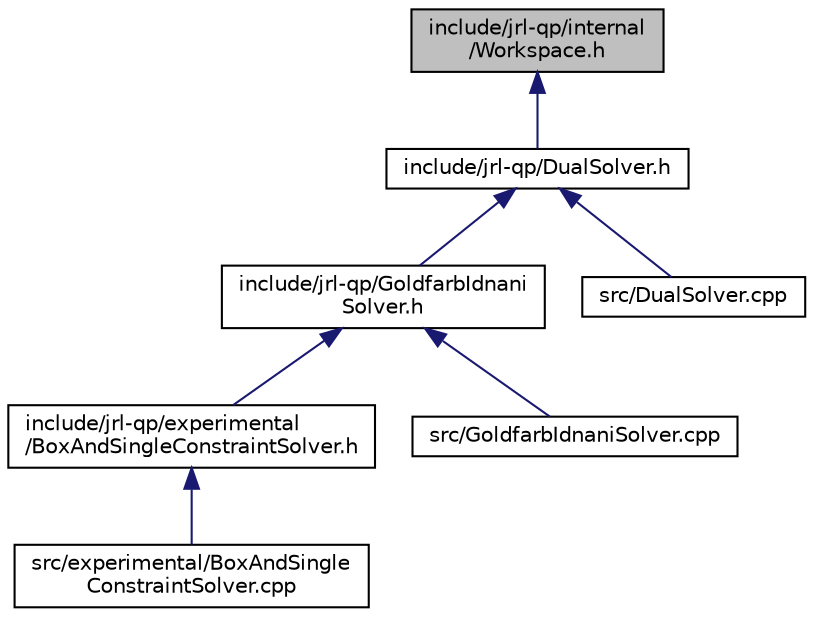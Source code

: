 digraph "include/jrl-qp/internal/Workspace.h"
{
  edge [fontname="Helvetica",fontsize="10",labelfontname="Helvetica",labelfontsize="10"];
  node [fontname="Helvetica",fontsize="10",shape=record];
  Node3 [label="include/jrl-qp/internal\l/Workspace.h",height=0.2,width=0.4,color="black", fillcolor="grey75", style="filled", fontcolor="black"];
  Node3 -> Node4 [dir="back",color="midnightblue",fontsize="10",style="solid",fontname="Helvetica"];
  Node4 [label="include/jrl-qp/DualSolver.h",height=0.2,width=0.4,color="black", fillcolor="white", style="filled",URL="$DualSolver_8h.html"];
  Node4 -> Node5 [dir="back",color="midnightblue",fontsize="10",style="solid",fontname="Helvetica"];
  Node5 [label="include/jrl-qp/GoldfarbIdnani\lSolver.h",height=0.2,width=0.4,color="black", fillcolor="white", style="filled",URL="$GoldfarbIdnaniSolver_8h.html"];
  Node5 -> Node6 [dir="back",color="midnightblue",fontsize="10",style="solid",fontname="Helvetica"];
  Node6 [label="include/jrl-qp/experimental\l/BoxAndSingleConstraintSolver.h",height=0.2,width=0.4,color="black", fillcolor="white", style="filled",URL="$BoxAndSingleConstraintSolver_8h.html"];
  Node6 -> Node7 [dir="back",color="midnightblue",fontsize="10",style="solid",fontname="Helvetica"];
  Node7 [label="src/experimental/BoxAndSingle\lConstraintSolver.cpp",height=0.2,width=0.4,color="black", fillcolor="white", style="filled",URL="$BoxAndSingleConstraintSolver_8cpp.html"];
  Node5 -> Node8 [dir="back",color="midnightblue",fontsize="10",style="solid",fontname="Helvetica"];
  Node8 [label="src/GoldfarbIdnaniSolver.cpp",height=0.2,width=0.4,color="black", fillcolor="white", style="filled",URL="$GoldfarbIdnaniSolver_8cpp.html"];
  Node4 -> Node9 [dir="back",color="midnightblue",fontsize="10",style="solid",fontname="Helvetica"];
  Node9 [label="src/DualSolver.cpp",height=0.2,width=0.4,color="black", fillcolor="white", style="filled",URL="$DualSolver_8cpp.html"];
}
